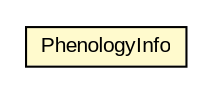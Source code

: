 #!/usr/local/bin/dot
#
# Class diagram 
# Generated by UMLGraph version R5_6-24-gf6e263 (http://www.umlgraph.org/)
#

digraph G {
	edge [fontname="arial",fontsize=10,labelfontname="arial",labelfontsize=10];
	node [fontname="arial",fontsize=10,shape=plaintext];
	nodesep=0.25;
	ranksep=0.5;
	// edu.arizona.biosemantics.semanticmarkup.markupelement.phenology.transform.PhenologyTransformer.PhenologyInfo
	c116764 [label=<<table title="edu.arizona.biosemantics.semanticmarkup.markupelement.phenology.transform.PhenologyTransformer.PhenologyInfo" border="0" cellborder="1" cellspacing="0" cellpadding="2" port="p" bgcolor="lemonChiffon" href="./PhenologyTransformer.PhenologyInfo.html">
		<tr><td><table border="0" cellspacing="0" cellpadding="1">
<tr><td align="center" balign="center"> PhenologyInfo </td></tr>
		</table></td></tr>
		</table>>, URL="./PhenologyTransformer.PhenologyInfo.html", fontname="arial", fontcolor="black", fontsize=10.0];
}

